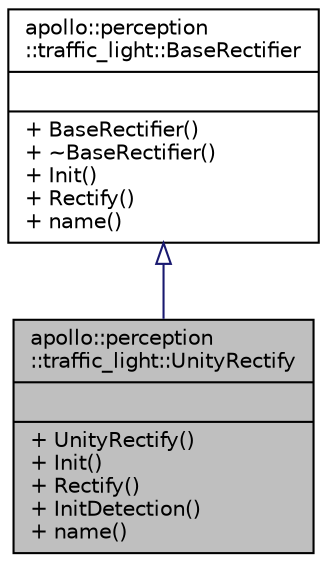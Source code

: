 digraph "apollo::perception::traffic_light::UnityRectify"
{
  edge [fontname="Helvetica",fontsize="10",labelfontname="Helvetica",labelfontsize="10"];
  node [fontname="Helvetica",fontsize="10",shape=record];
  Node0 [label="{apollo::perception\l::traffic_light::UnityRectify\n||+ UnityRectify()\l+ Init()\l+ Rectify()\l+ InitDetection()\l+ name()\l}",height=0.2,width=0.4,color="black", fillcolor="grey75", style="filled", fontcolor="black"];
  Node1 -> Node0 [dir="back",color="midnightblue",fontsize="10",style="solid",arrowtail="onormal",fontname="Helvetica"];
  Node1 [label="{apollo::perception\l::traffic_light::BaseRectifier\n||+ BaseRectifier()\l+ ~BaseRectifier()\l+ Init()\l+ Rectify()\l+ name()\l}",height=0.2,width=0.4,color="black", fillcolor="white", style="filled",URL="$classapollo_1_1perception_1_1traffic__light_1_1BaseRectifier.html"];
}
